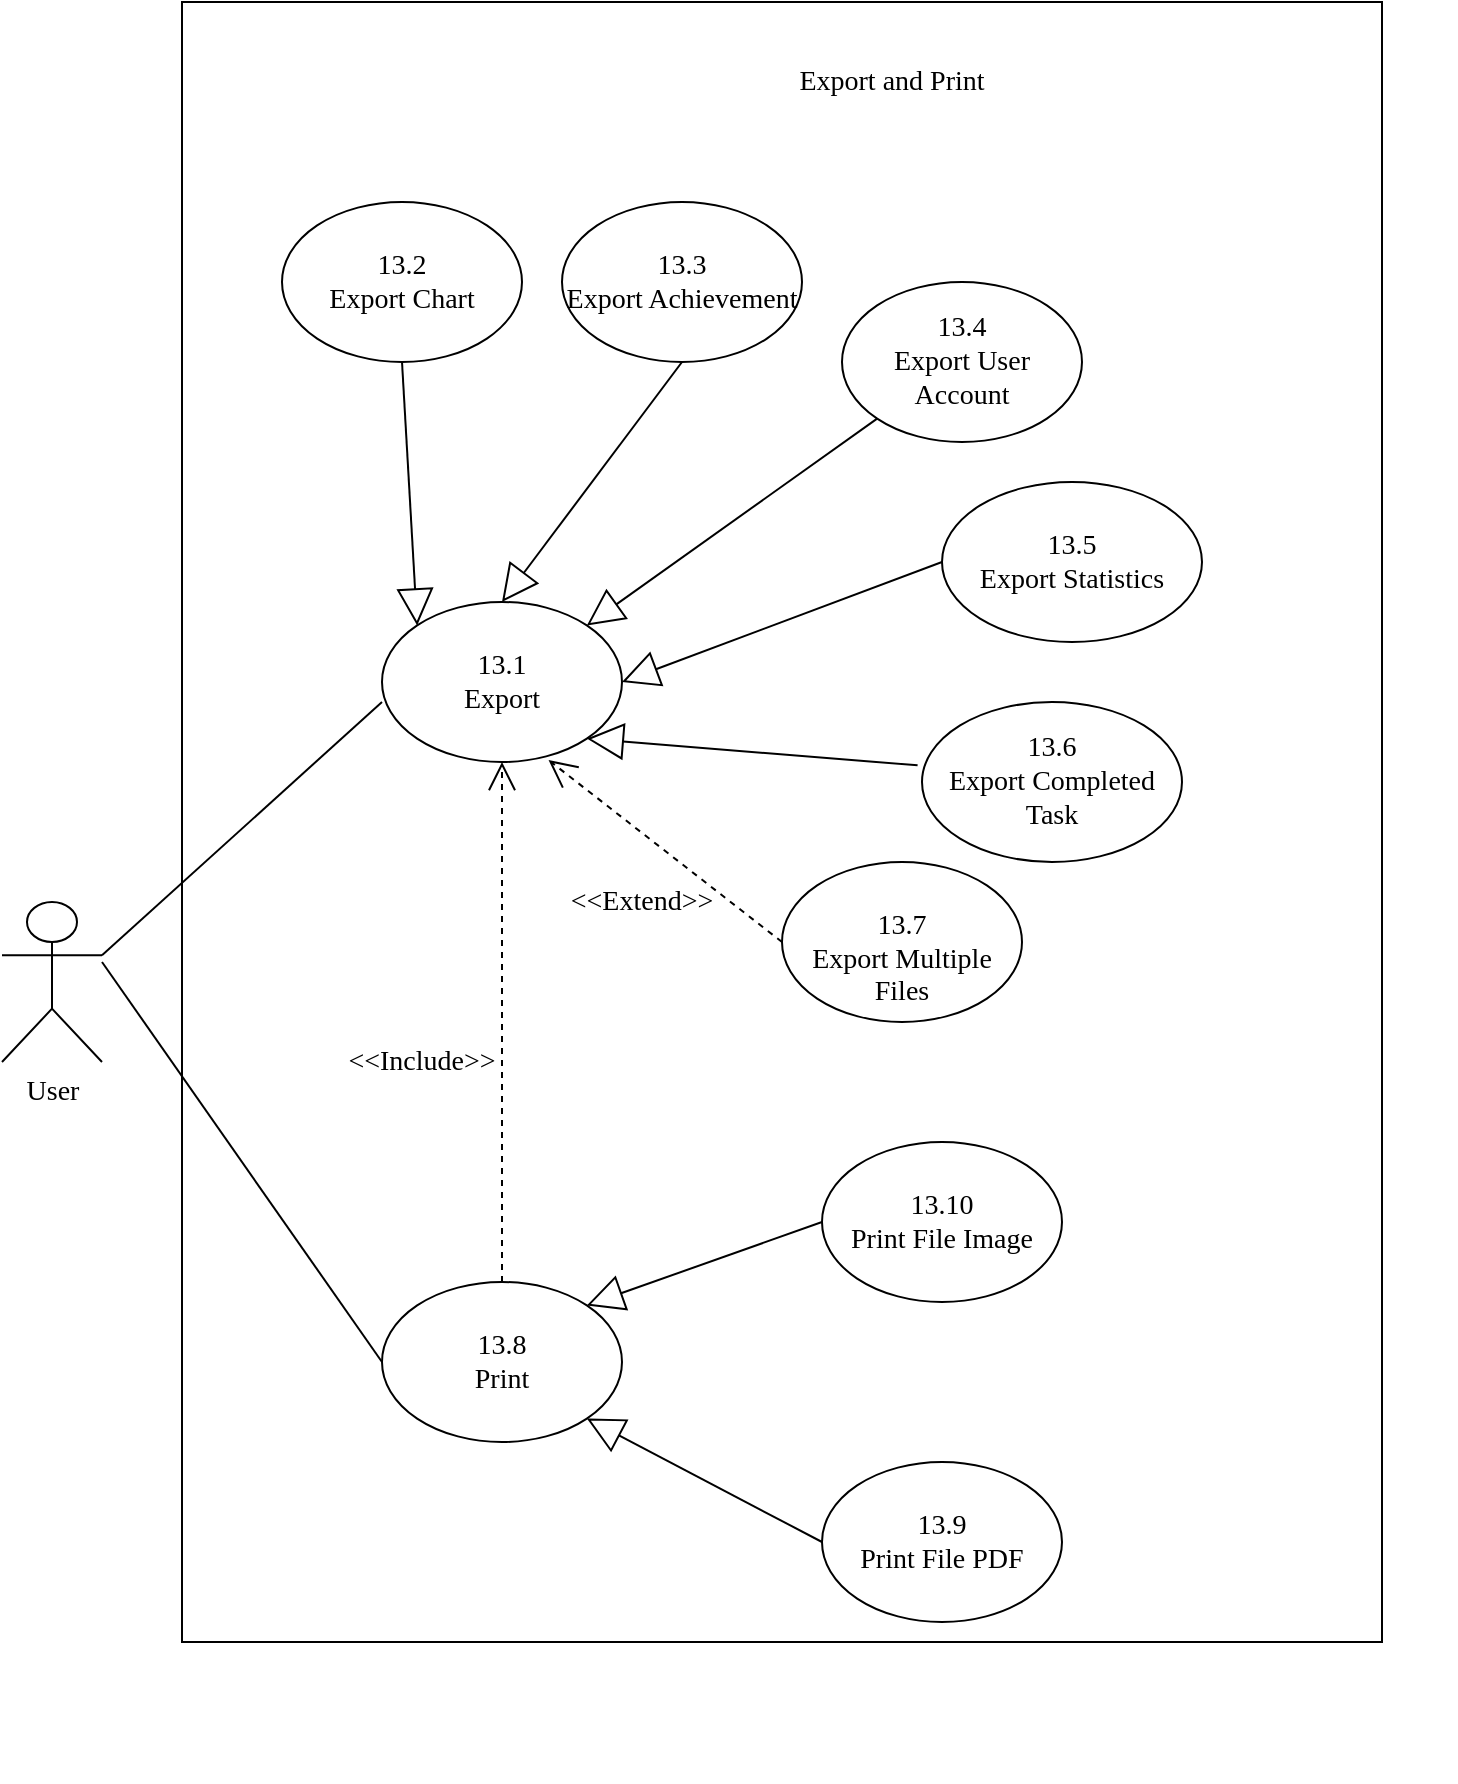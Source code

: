 <mxfile version="13.10.4" type="device"><diagram id="S8U8eaP7MSLBlvK95GJR" name="Page-1"><mxGraphModel dx="984" dy="612" grid="1" gridSize="10" guides="1" tooltips="1" connect="1" arrows="1" fold="1" page="1" pageScale="1" pageWidth="827" pageHeight="1169" math="0" shadow="0"><root><mxCell id="0"/><mxCell id="1" parent="0"/><mxCell id="W4XD1xWTf3Jdvx8dv-am-2" value="" style="group;fontFamily=Verdana;fontSize=14;" parent="1" vertex="1" connectable="0"><mxGeometry x="100" y="120" width="727" height="790" as="geometry"/></mxCell><mxCell id="HyUG_3QI_eZkL1qx71x5-1" value="User" style="shape=umlActor;verticalLabelPosition=bottom;verticalAlign=top;html=1;outlineConnect=0;fontFamily=Verdana;fontSize=14;" parent="W4XD1xWTf3Jdvx8dv-am-2" vertex="1"><mxGeometry y="350" width="50" height="80" as="geometry"/></mxCell><mxCell id="HyUG_3QI_eZkL1qx71x5-2" value="13.9&lt;br&gt;Print File PDF" style="ellipse;whiteSpace=wrap;html=1;fontFamily=Verdana;fontSize=14;" parent="W4XD1xWTf3Jdvx8dv-am-2" vertex="1"><mxGeometry x="410" y="630" width="120" height="80" as="geometry"/></mxCell><mxCell id="HyUG_3QI_eZkL1qx71x5-3" value="13.10&lt;br&gt;Print File Image" style="ellipse;whiteSpace=wrap;html=1;fontFamily=Verdana;fontSize=14;" parent="W4XD1xWTf3Jdvx8dv-am-2" vertex="1"><mxGeometry x="410" y="470" width="120" height="80" as="geometry"/></mxCell><mxCell id="HyUG_3QI_eZkL1qx71x5-4" value="13.8&lt;br&gt;Print" style="ellipse;whiteSpace=wrap;html=1;fontFamily=Verdana;fontSize=14;" parent="W4XD1xWTf3Jdvx8dv-am-2" vertex="1"><mxGeometry x="190" y="540" width="120" height="80" as="geometry"/></mxCell><mxCell id="HyUG_3QI_eZkL1qx71x5-5" value="&lt;br&gt;13.7&lt;br&gt;Export Multiple Files" style="ellipse;whiteSpace=wrap;html=1;fontFamily=Verdana;fontSize=14;" parent="W4XD1xWTf3Jdvx8dv-am-2" vertex="1"><mxGeometry x="390" y="330" width="120" height="80" as="geometry"/></mxCell><mxCell id="HyUG_3QI_eZkL1qx71x5-6" value="13.6&lt;br&gt;Export Completed Task" style="ellipse;whiteSpace=wrap;html=1;fontFamily=Verdana;fontSize=14;" parent="W4XD1xWTf3Jdvx8dv-am-2" vertex="1"><mxGeometry x="460" y="250" width="130" height="80" as="geometry"/></mxCell><mxCell id="HyUG_3QI_eZkL1qx71x5-7" value="13.2&lt;br&gt;Export Chart" style="ellipse;whiteSpace=wrap;html=1;fontFamily=Verdana;fontSize=14;" parent="W4XD1xWTf3Jdvx8dv-am-2" vertex="1"><mxGeometry x="140" width="120" height="80" as="geometry"/></mxCell><mxCell id="HyUG_3QI_eZkL1qx71x5-8" value="13.1&lt;br&gt;Export" style="ellipse;whiteSpace=wrap;html=1;fontFamily=Verdana;fontSize=14;" parent="W4XD1xWTf3Jdvx8dv-am-2" vertex="1"><mxGeometry x="190" y="200" width="120" height="80" as="geometry"/></mxCell><mxCell id="HyUG_3QI_eZkL1qx71x5-9" value="13.5&lt;br&gt;Export Statistics" style="ellipse;whiteSpace=wrap;html=1;fontFamily=Verdana;fontSize=14;" parent="W4XD1xWTf3Jdvx8dv-am-2" vertex="1"><mxGeometry x="470" y="140" width="130" height="80" as="geometry"/></mxCell><mxCell id="HyUG_3QI_eZkL1qx71x5-10" value="13.4&lt;br&gt;Export User Account" style="ellipse;whiteSpace=wrap;html=1;fontFamily=Verdana;fontSize=14;" parent="W4XD1xWTf3Jdvx8dv-am-2" vertex="1"><mxGeometry x="420" y="40" width="120" height="80" as="geometry"/></mxCell><mxCell id="HyUG_3QI_eZkL1qx71x5-11" value="13.3&lt;br&gt;Export Achievement" style="ellipse;whiteSpace=wrap;html=1;fontFamily=Verdana;fontSize=14;" parent="W4XD1xWTf3Jdvx8dv-am-2" vertex="1"><mxGeometry x="280" width="120" height="80" as="geometry"/></mxCell><mxCell id="HyUG_3QI_eZkL1qx71x5-13" value="" style="endArrow=none;html=1;exitX=1;exitY=0.333;exitDx=0;exitDy=0;exitPerimeter=0;fontFamily=Verdana;fontSize=14;" parent="W4XD1xWTf3Jdvx8dv-am-2" source="HyUG_3QI_eZkL1qx71x5-1" edge="1"><mxGeometry width="50" height="50" relative="1" as="geometry"><mxPoint x="140" y="300" as="sourcePoint"/><mxPoint x="190" y="250" as="targetPoint"/></mxGeometry></mxCell><mxCell id="HyUG_3QI_eZkL1qx71x5-14" value="" style="endArrow=none;html=1;entryX=0;entryY=0.5;entryDx=0;entryDy=0;fontFamily=Verdana;fontSize=14;" parent="W4XD1xWTf3Jdvx8dv-am-2" target="HyUG_3QI_eZkL1qx71x5-4" edge="1"><mxGeometry width="50" height="50" relative="1" as="geometry"><mxPoint x="50" y="380" as="sourcePoint"/><mxPoint x="100" y="330" as="targetPoint"/></mxGeometry></mxCell><mxCell id="HyUG_3QI_eZkL1qx71x5-15" value="" style="endArrow=block;endSize=16;endFill=0;html=1;entryX=0;entryY=0;entryDx=0;entryDy=0;fontFamily=Verdana;fontSize=14;" parent="W4XD1xWTf3Jdvx8dv-am-2" target="HyUG_3QI_eZkL1qx71x5-8" edge="1"><mxGeometry y="10" width="160" relative="1" as="geometry"><mxPoint x="200" y="80" as="sourcePoint"/><mxPoint x="360" y="80" as="targetPoint"/><mxPoint as="offset"/></mxGeometry></mxCell><mxCell id="HyUG_3QI_eZkL1qx71x5-18" value="" style="endArrow=block;endSize=16;endFill=0;html=1;entryX=0.5;entryY=0;entryDx=0;entryDy=0;exitX=0.5;exitY=1;exitDx=0;exitDy=0;fontFamily=Verdana;fontSize=14;" parent="W4XD1xWTf3Jdvx8dv-am-2" source="HyUG_3QI_eZkL1qx71x5-11" target="HyUG_3QI_eZkL1qx71x5-8" edge="1"><mxGeometry y="10" width="160" relative="1" as="geometry"><mxPoint x="356.21" y="78.28" as="sourcePoint"/><mxPoint x="363.784" y="209.996" as="targetPoint"/><mxPoint as="offset"/></mxGeometry></mxCell><mxCell id="HyUG_3QI_eZkL1qx71x5-19" value="" style="endArrow=block;endSize=16;endFill=0;html=1;entryX=1;entryY=0;entryDx=0;entryDy=0;exitX=0;exitY=1;exitDx=0;exitDy=0;fontFamily=Verdana;fontSize=14;" parent="W4XD1xWTf3Jdvx8dv-am-2" source="HyUG_3QI_eZkL1qx71x5-10" target="HyUG_3QI_eZkL1qx71x5-8" edge="1"><mxGeometry y="10" width="160" relative="1" as="geometry"><mxPoint x="432" y="130" as="sourcePoint"/><mxPoint x="440.004" y="235.856" as="targetPoint"/><mxPoint as="offset"/></mxGeometry></mxCell><mxCell id="HyUG_3QI_eZkL1qx71x5-20" value="" style="endArrow=block;endSize=16;endFill=0;html=1;entryX=1;entryY=0.5;entryDx=0;entryDy=0;exitX=0;exitY=0.5;exitDx=0;exitDy=0;fontFamily=Verdana;fontSize=14;" parent="W4XD1xWTf3Jdvx8dv-am-2" source="HyUG_3QI_eZkL1qx71x5-9" target="HyUG_3QI_eZkL1qx71x5-8" edge="1"><mxGeometry y="10" width="160" relative="1" as="geometry"><mxPoint x="460" y="150" as="sourcePoint"/><mxPoint x="467.574" y="281.716" as="targetPoint"/><mxPoint as="offset"/></mxGeometry></mxCell><mxCell id="HyUG_3QI_eZkL1qx71x5-21" value="" style="endArrow=block;endSize=16;endFill=0;html=1;entryX=1;entryY=1;entryDx=0;entryDy=0;exitX=-0.017;exitY=0.396;exitDx=0;exitDy=0;exitPerimeter=0;fontFamily=Verdana;fontSize=14;" parent="W4XD1xWTf3Jdvx8dv-am-2" source="HyUG_3QI_eZkL1qx71x5-6" target="HyUG_3QI_eZkL1qx71x5-8" edge="1"><mxGeometry y="10" width="160" relative="1" as="geometry"><mxPoint x="320" y="260" as="sourcePoint"/><mxPoint x="327.574" y="391.716" as="targetPoint"/><mxPoint as="offset"/></mxGeometry></mxCell><mxCell id="HyUG_3QI_eZkL1qx71x5-23" value="" style="endArrow=block;endSize=16;endFill=0;html=1;entryX=1;entryY=0;entryDx=0;entryDy=0;exitX=0;exitY=0.5;exitDx=0;exitDy=0;fontFamily=Verdana;fontSize=14;" parent="W4XD1xWTf3Jdvx8dv-am-2" source="HyUG_3QI_eZkL1qx71x5-3" target="HyUG_3QI_eZkL1qx71x5-4" edge="1"><mxGeometry y="10" width="160" relative="1" as="geometry"><mxPoint x="340" y="480" as="sourcePoint"/><mxPoint x="347.574" y="611.716" as="targetPoint"/><mxPoint as="offset"/></mxGeometry></mxCell><mxCell id="HyUG_3QI_eZkL1qx71x5-24" value="" style="endArrow=block;endSize=16;endFill=0;html=1;entryX=1;entryY=1;entryDx=0;entryDy=0;exitX=0;exitY=0.5;exitDx=0;exitDy=0;fontFamily=Verdana;fontSize=14;" parent="W4XD1xWTf3Jdvx8dv-am-2" source="HyUG_3QI_eZkL1qx71x5-2" target="HyUG_3QI_eZkL1qx71x5-4" edge="1"><mxGeometry y="10" width="160" relative="1" as="geometry"><mxPoint x="374" y="530" as="sourcePoint"/><mxPoint x="381.574" y="661.716" as="targetPoint"/><mxPoint as="offset"/></mxGeometry></mxCell><mxCell id="HyUG_3QI_eZkL1qx71x5-30" value="" style="endArrow=open;endSize=12;dashed=1;html=1;exitX=0;exitY=0.5;exitDx=0;exitDy=0;entryX=0.694;entryY=0.988;entryDx=0;entryDy=0;entryPerimeter=0;fontFamily=Verdana;fontSize=14;" parent="W4XD1xWTf3Jdvx8dv-am-2" source="HyUG_3QI_eZkL1qx71x5-5" target="HyUG_3QI_eZkL1qx71x5-8" edge="1"><mxGeometry width="160" relative="1" as="geometry"><mxPoint x="191" y="380" as="sourcePoint"/><mxPoint x="351" y="380" as="targetPoint"/></mxGeometry></mxCell><mxCell id="HyUG_3QI_eZkL1qx71x5-32" value="" style="endArrow=open;endSize=12;dashed=1;html=1;exitX=0.5;exitY=0;exitDx=0;exitDy=0;entryX=0.5;entryY=1;entryDx=0;entryDy=0;fontFamily=Verdana;fontSize=14;" parent="W4XD1xWTf3Jdvx8dv-am-2" source="HyUG_3QI_eZkL1qx71x5-4" target="HyUG_3QI_eZkL1qx71x5-8" edge="1"><mxGeometry width="160" relative="1" as="geometry"><mxPoint x="230" y="450" as="sourcePoint"/><mxPoint x="390" y="450" as="targetPoint"/></mxGeometry></mxCell><mxCell id="HyUG_3QI_eZkL1qx71x5-33" value="&amp;lt;&amp;lt;Extend&amp;gt;&amp;gt;" style="text;html=1;strokeColor=none;fillColor=none;align=center;verticalAlign=middle;whiteSpace=wrap;rounded=0;fontFamily=Verdana;fontSize=14;" parent="W4XD1xWTf3Jdvx8dv-am-2" vertex="1"><mxGeometry x="300" y="340" width="40" height="20" as="geometry"/></mxCell><mxCell id="HyUG_3QI_eZkL1qx71x5-34" value="&amp;lt;&amp;lt;Include&amp;gt;&amp;gt;" style="text;html=1;strokeColor=none;fillColor=none;align=center;verticalAlign=middle;whiteSpace=wrap;rounded=0;fontFamily=Verdana;fontSize=14;" parent="W4XD1xWTf3Jdvx8dv-am-2" vertex="1"><mxGeometry x="190" y="420" width="40" height="20" as="geometry"/></mxCell><mxCell id="W4XD1xWTf3Jdvx8dv-am-3" value="" style="rounded=0;whiteSpace=wrap;html=1;shadow=0;sketch=0;glass=0;gradientDirection=south;noLabel=0;backgroundOutline=0;fillColor=none;fontFamily=Verdana;fontSize=14;" parent="1" vertex="1"><mxGeometry x="190" y="20" width="600" height="820" as="geometry"/></mxCell><mxCell id="W4XD1xWTf3Jdvx8dv-am-5" value="Export and Print" style="text;html=1;strokeColor=none;fillColor=none;align=center;verticalAlign=middle;whiteSpace=wrap;rounded=0;shadow=0;glass=0;sketch=0;fontFamily=Verdana;fontSize=14;" parent="1" vertex="1"><mxGeometry x="480" y="50" width="130" height="20" as="geometry"/></mxCell></root></mxGraphModel></diagram></mxfile>